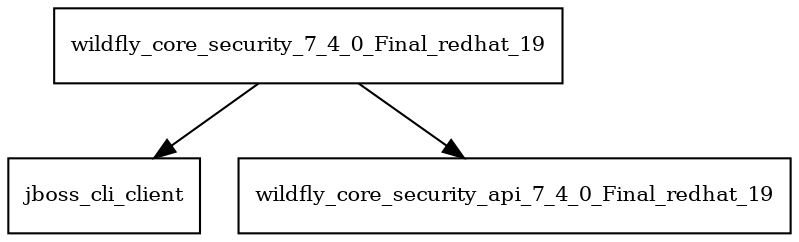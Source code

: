 digraph wildfly_core_security_7_4_0_Final_redhat_19_dependencies {
  node [shape = box, fontsize=10.0];
  wildfly_core_security_7_4_0_Final_redhat_19 -> jboss_cli_client;
  wildfly_core_security_7_4_0_Final_redhat_19 -> wildfly_core_security_api_7_4_0_Final_redhat_19;
}
